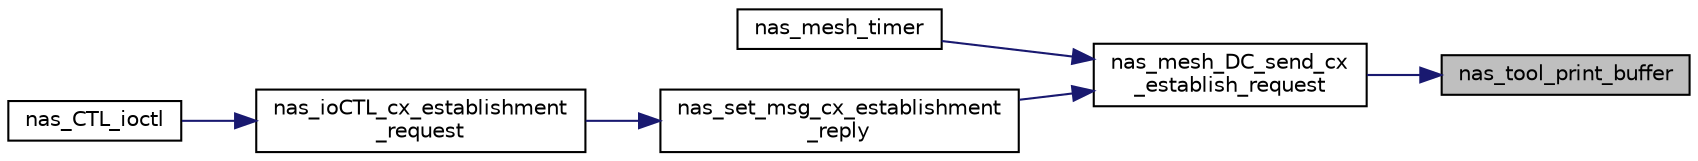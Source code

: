 digraph "nas_tool_print_buffer"
{
 // LATEX_PDF_SIZE
  edge [fontname="Helvetica",fontsize="10",labelfontname="Helvetica",labelfontsize="10"];
  node [fontname="Helvetica",fontsize="10",shape=record];
  rankdir="RL";
  Node1 [label="nas_tool_print_buffer",height=0.2,width=0.4,color="black", fillcolor="grey75", style="filled", fontcolor="black",tooltip=" "];
  Node1 -> Node2 [dir="back",color="midnightblue",fontsize="10",style="solid",fontname="Helvetica"];
  Node2 [label="nas_mesh_DC_send_cx\l_establish_request",height=0.2,width=0.4,color="black", fillcolor="white", style="filled",URL="$group__em.html#ga2e435eb6ede1e6714701158a134ae7c1",tooltip=" "];
  Node2 -> Node3 [dir="back",color="midnightblue",fontsize="10",style="solid",fontname="Helvetica"];
  Node3 [label="nas_mesh_timer",height=0.2,width=0.4,color="black", fillcolor="white", style="filled",URL="$mesh_8c.html#a733ea7c6085efc927a8866df4e7791af",tooltip=" "];
  Node2 -> Node4 [dir="back",color="midnightblue",fontsize="10",style="solid",fontname="Helvetica"];
  Node4 [label="nas_set_msg_cx_establishment\l_reply",height=0.2,width=0.4,color="black", fillcolor="white", style="filled",URL="$MESH_2ioctl_8c.html#aea43cbe3d49daedfe6161cfd75e41387",tooltip=" "];
  Node4 -> Node5 [dir="back",color="midnightblue",fontsize="10",style="solid",fontname="Helvetica"];
  Node5 [label="nas_ioCTL_cx_establishment\l_request",height=0.2,width=0.4,color="black", fillcolor="white", style="filled",URL="$MESH_2ioctl_8c.html#a71ed56d5f2bd734f69688fbf6259a819",tooltip=" "];
  Node5 -> Node6 [dir="back",color="midnightblue",fontsize="10",style="solid",fontname="Helvetica"];
  Node6 [label="nas_CTL_ioctl",height=0.2,width=0.4,color="black", fillcolor="white", style="filled",URL="$group__em.html#ga4c36ff3b81cf9bfbee52d78798c1dd9f",tooltip=" "];
}
